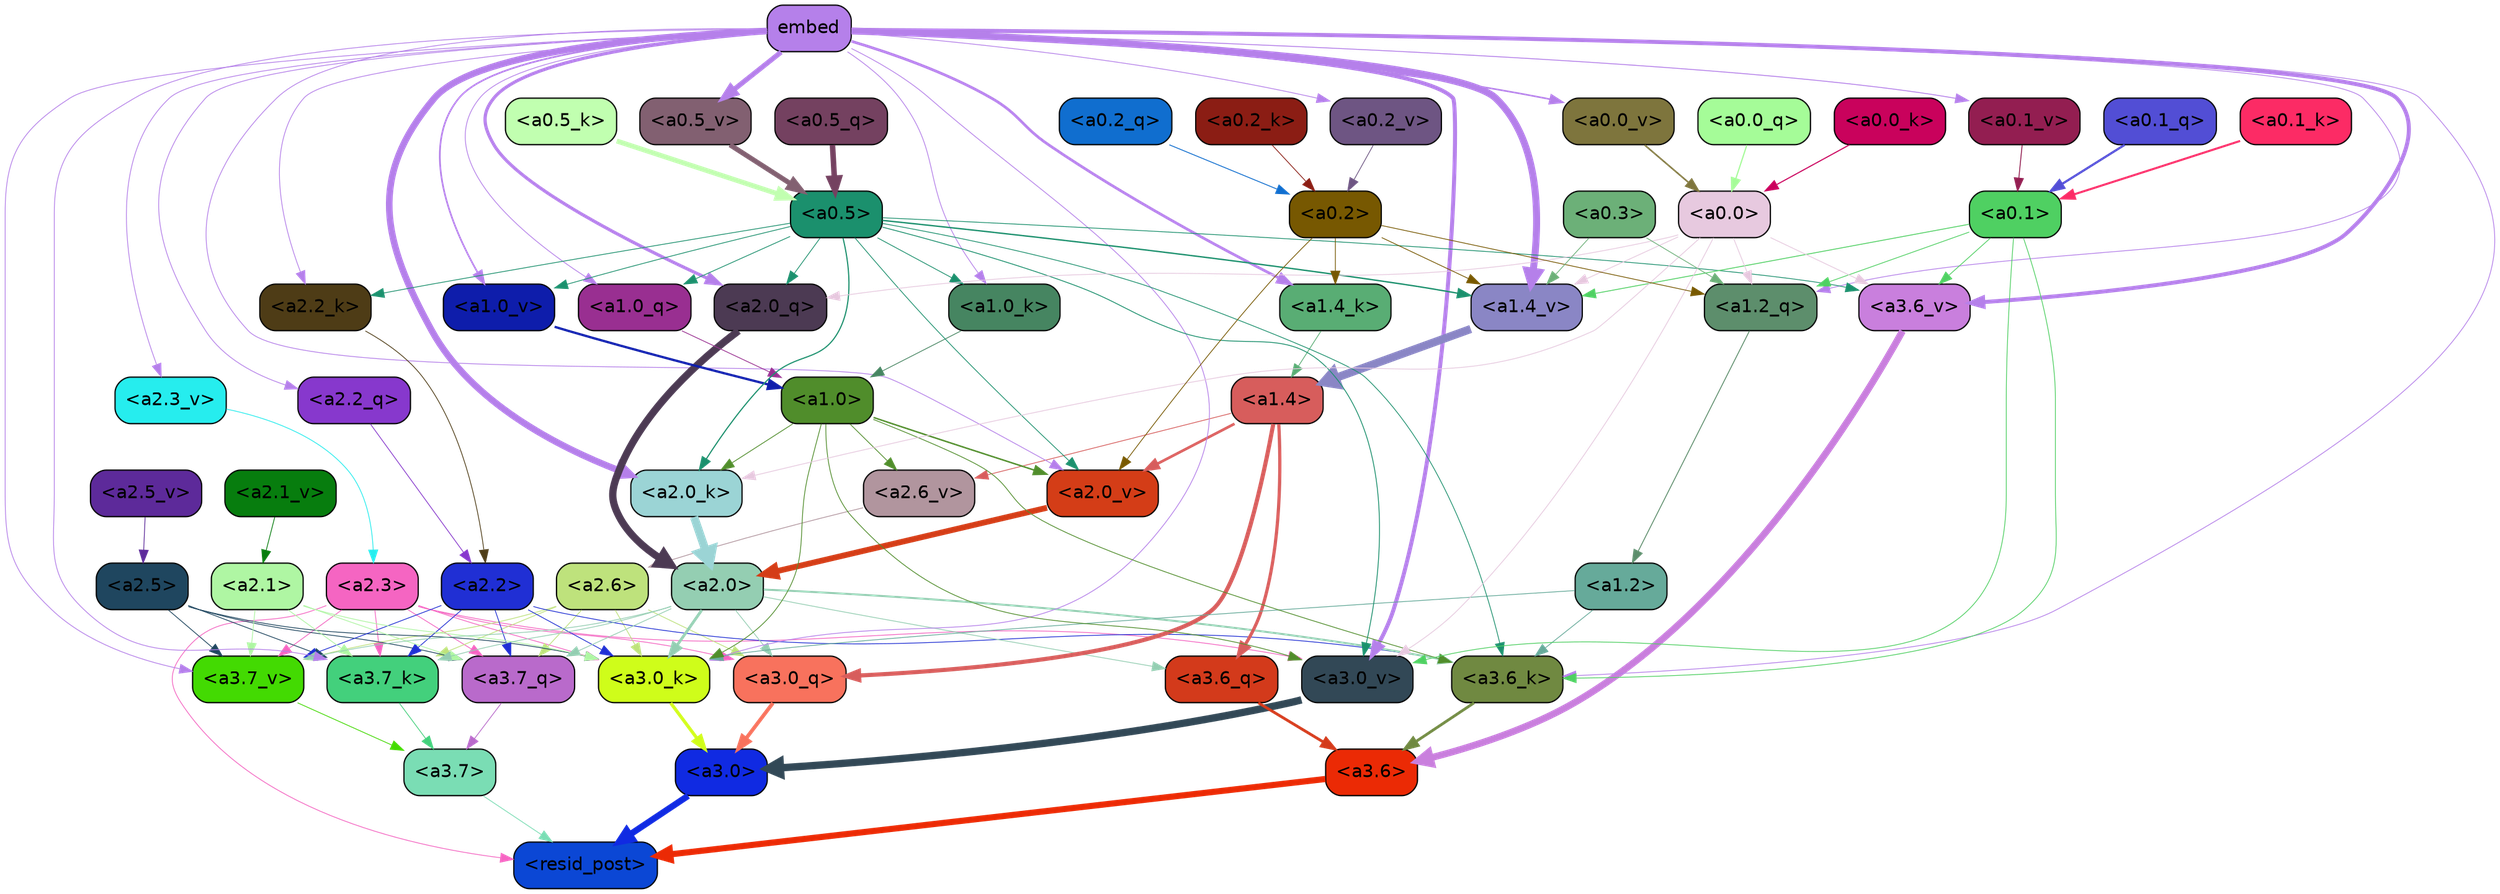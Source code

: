strict digraph "" {
	graph [bgcolor=transparent,
		layout=dot,
		overlap=false,
		splines=true
	];
	"<a3.7>"	[color=black,
		fillcolor="#7addb4",
		fontname=Helvetica,
		shape=box,
		style="filled, rounded"];
	"<resid_post>"	[color=black,
		fillcolor="#0b47d5",
		fontname=Helvetica,
		shape=box,
		style="filled, rounded"];
	"<a3.7>" -> "<resid_post>"	[color="#7addb4",
		penwidth=0.6];
	"<a3.6>"	[color=black,
		fillcolor="#eb2a05",
		fontname=Helvetica,
		shape=box,
		style="filled, rounded"];
	"<a3.6>" -> "<resid_post>"	[color="#eb2a05",
		penwidth=4.7534414529800415];
	"<a3.0>"	[color=black,
		fillcolor="#102ae2",
		fontname=Helvetica,
		shape=box,
		style="filled, rounded"];
	"<a3.0>" -> "<resid_post>"	[color="#102ae2",
		penwidth=4.898576855659485];
	"<a2.3>"	[color=black,
		fillcolor="#f565c2",
		fontname=Helvetica,
		shape=box,
		style="filled, rounded"];
	"<a2.3>" -> "<resid_post>"	[color="#f565c2",
		penwidth=0.6];
	"<a3.7_q>"	[color=black,
		fillcolor="#b96acb",
		fontname=Helvetica,
		shape=box,
		style="filled, rounded"];
	"<a2.3>" -> "<a3.7_q>"	[color="#f565c2",
		penwidth=0.6];
	"<a3.0_q>"	[color=black,
		fillcolor="#f8725d",
		fontname=Helvetica,
		shape=box,
		style="filled, rounded"];
	"<a2.3>" -> "<a3.0_q>"	[color="#f565c2",
		penwidth=0.6];
	"<a3.7_k>"	[color=black,
		fillcolor="#43d07c",
		fontname=Helvetica,
		shape=box,
		style="filled, rounded"];
	"<a2.3>" -> "<a3.7_k>"	[color="#f565c2",
		penwidth=0.6];
	"<a3.0_k>"	[color=black,
		fillcolor="#cffd1a",
		fontname=Helvetica,
		shape=box,
		style="filled, rounded"];
	"<a2.3>" -> "<a3.0_k>"	[color="#f565c2",
		penwidth=0.6];
	"<a3.7_v>"	[color=black,
		fillcolor="#43da02",
		fontname=Helvetica,
		shape=box,
		style="filled, rounded"];
	"<a2.3>" -> "<a3.7_v>"	[color="#f565c2",
		penwidth=0.6];
	"<a3.0_v>"	[color=black,
		fillcolor="#324856",
		fontname=Helvetica,
		shape=box,
		style="filled, rounded"];
	"<a2.3>" -> "<a3.0_v>"	[color="#f565c2",
		penwidth=0.6];
	"<a3.7_q>" -> "<a3.7>"	[color="#b96acb",
		penwidth=0.6];
	"<a3.6_q>"	[color=black,
		fillcolor="#d33a1b",
		fontname=Helvetica,
		shape=box,
		style="filled, rounded"];
	"<a3.6_q>" -> "<a3.6>"	[color="#d33a1b",
		penwidth=2.160832464694977];
	"<a3.0_q>" -> "<a3.0>"	[color="#f8725d",
		penwidth=2.870753765106201];
	"<a3.7_k>" -> "<a3.7>"	[color="#43d07c",
		penwidth=0.6];
	"<a3.6_k>"	[color=black,
		fillcolor="#708941",
		fontname=Helvetica,
		shape=box,
		style="filled, rounded"];
	"<a3.6_k>" -> "<a3.6>"	[color="#708941",
		penwidth=2.13908451795578];
	"<a3.0_k>" -> "<a3.0>"	[color="#cffd1a",
		penwidth=2.520303964614868];
	"<a3.7_v>" -> "<a3.7>"	[color="#43da02",
		penwidth=0.6];
	"<a3.6_v>"	[color=black,
		fillcolor="#c97fdd",
		fontname=Helvetica,
		shape=box,
		style="filled, rounded"];
	"<a3.6_v>" -> "<a3.6>"	[color="#c97fdd",
		penwidth=5.297133803367615];
	"<a3.0_v>" -> "<a3.0>"	[color="#324856",
		penwidth=5.680712580680847];
	"<a2.6>"	[color=black,
		fillcolor="#bee27c",
		fontname=Helvetica,
		shape=box,
		style="filled, rounded"];
	"<a2.6>" -> "<a3.7_q>"	[color="#bee27c",
		penwidth=0.6];
	"<a2.6>" -> "<a3.0_q>"	[color="#bee27c",
		penwidth=0.6];
	"<a2.6>" -> "<a3.7_k>"	[color="#bee27c",
		penwidth=0.6];
	"<a2.6>" -> "<a3.0_k>"	[color="#bee27c",
		penwidth=0.6];
	"<a2.6>" -> "<a3.7_v>"	[color="#bee27c",
		penwidth=0.6];
	"<a2.5>"	[color=black,
		fillcolor="#1f465f",
		fontname=Helvetica,
		shape=box,
		style="filled, rounded"];
	"<a2.5>" -> "<a3.7_q>"	[color="#1f465f",
		penwidth=0.6];
	"<a2.5>" -> "<a3.7_k>"	[color="#1f465f",
		penwidth=0.6];
	"<a2.5>" -> "<a3.0_k>"	[color="#1f465f",
		penwidth=0.6];
	"<a2.5>" -> "<a3.7_v>"	[color="#1f465f",
		penwidth=0.6];
	"<a2.2>"	[color=black,
		fillcolor="#202fd4",
		fontname=Helvetica,
		shape=box,
		style="filled, rounded"];
	"<a2.2>" -> "<a3.7_q>"	[color="#202fd4",
		penwidth=0.6];
	"<a2.2>" -> "<a3.7_k>"	[color="#202fd4",
		penwidth=0.6];
	"<a2.2>" -> "<a3.6_k>"	[color="#202fd4",
		penwidth=0.6];
	"<a2.2>" -> "<a3.0_k>"	[color="#202fd4",
		penwidth=0.6];
	"<a2.2>" -> "<a3.7_v>"	[color="#202fd4",
		penwidth=0.6];
	"<a2.1>"	[color=black,
		fillcolor="#aff6a3",
		fontname=Helvetica,
		shape=box,
		style="filled, rounded"];
	"<a2.1>" -> "<a3.7_q>"	[color="#aff6a3",
		penwidth=0.6];
	"<a2.1>" -> "<a3.7_k>"	[color="#aff6a3",
		penwidth=0.6];
	"<a2.1>" -> "<a3.0_k>"	[color="#aff6a3",
		penwidth=0.6];
	"<a2.1>" -> "<a3.7_v>"	[color="#aff6a3",
		penwidth=0.6];
	"<a2.0>"	[color=black,
		fillcolor="#94ceb2",
		fontname=Helvetica,
		shape=box,
		style="filled, rounded"];
	"<a2.0>" -> "<a3.7_q>"	[color="#94ceb2",
		penwidth=0.6];
	"<a2.0>" -> "<a3.6_q>"	[color="#94ceb2",
		penwidth=0.6];
	"<a2.0>" -> "<a3.0_q>"	[color="#94ceb2",
		penwidth=0.6];
	"<a2.0>" -> "<a3.7_k>"	[color="#94ceb2",
		penwidth=0.6];
	"<a2.0>" -> "<a3.6_k>"	[color="#94ceb2",
		penwidth=1.4855384826660156];
	"<a2.0>" -> "<a3.0_k>"	[color="#94ceb2",
		penwidth=2.142689883708954];
	"<a2.0>" -> "<a3.7_v>"	[color="#94ceb2",
		penwidth=0.6];
	"<a1.4>"	[color=black,
		fillcolor="#d75d5c",
		fontname=Helvetica,
		shape=box,
		style="filled, rounded"];
	"<a1.4>" -> "<a3.6_q>"	[color="#d75d5c",
		penwidth=2.4767253398895264];
	"<a1.4>" -> "<a3.0_q>"	[color="#d75d5c",
		penwidth=3.192750334739685];
	"<a2.6_v>"	[color=black,
		fillcolor="#b1959e",
		fontname=Helvetica,
		shape=box,
		style="filled, rounded"];
	"<a1.4>" -> "<a2.6_v>"	[color="#d75d5c",
		penwidth=0.6];
	"<a2.0_v>"	[color=black,
		fillcolor="#d43d17",
		fontname=Helvetica,
		shape=box,
		style="filled, rounded"];
	"<a1.4>" -> "<a2.0_v>"	[color="#d75d5c",
		penwidth=2.0349366441369057];
	embed	[color=black,
		fillcolor="#b580ea",
		fontname=Helvetica,
		shape=box,
		style="filled, rounded"];
	embed -> "<a3.7_k>"	[color="#b580ea",
		penwidth=0.6];
	embed -> "<a3.6_k>"	[color="#b580ea",
		penwidth=0.6];
	embed -> "<a3.0_k>"	[color="#b580ea",
		penwidth=0.6015868484973907];
	embed -> "<a3.7_v>"	[color="#b580ea",
		penwidth=0.6];
	embed -> "<a3.6_v>"	[color="#b580ea",
		penwidth=3.067279100418091];
	embed -> "<a3.0_v>"	[color="#b580ea",
		penwidth=3.0891895294189453];
	"<a2.2_q>"	[color=black,
		fillcolor="#8738cd",
		fontname=Helvetica,
		shape=box,
		style="filled, rounded"];
	embed -> "<a2.2_q>"	[color="#b580ea",
		penwidth=0.6];
	"<a2.0_q>"	[color=black,
		fillcolor="#4c3a53",
		fontname=Helvetica,
		shape=box,
		style="filled, rounded"];
	embed -> "<a2.0_q>"	[color="#b580ea",
		penwidth=2.482962191104889];
	"<a2.2_k>"	[color=black,
		fillcolor="#4e3c16",
		fontname=Helvetica,
		shape=box,
		style="filled, rounded"];
	embed -> "<a2.2_k>"	[color="#b580ea",
		penwidth=0.6];
	"<a2.0_k>"	[color=black,
		fillcolor="#9bd4d5",
		fontname=Helvetica,
		shape=box,
		style="filled, rounded"];
	embed -> "<a2.0_k>"	[color="#b580ea",
		penwidth=5.09069561958313];
	"<a2.3_v>"	[color=black,
		fillcolor="#26edee",
		fontname=Helvetica,
		shape=box,
		style="filled, rounded"];
	embed -> "<a2.3_v>"	[color="#b580ea",
		penwidth=0.6];
	embed -> "<a2.0_v>"	[color="#b580ea",
		penwidth=0.6];
	"<a1.2_q>"	[color=black,
		fillcolor="#5d8e6c",
		fontname=Helvetica,
		shape=box,
		style="filled, rounded"];
	embed -> "<a1.2_q>"	[color="#b580ea",
		penwidth=0.6];
	"<a1.0_q>"	[color=black,
		fillcolor="#992f91",
		fontname=Helvetica,
		shape=box,
		style="filled, rounded"];
	embed -> "<a1.0_q>"	[color="#b580ea",
		penwidth=0.6];
	"<a1.4_k>"	[color=black,
		fillcolor="#59ad74",
		fontname=Helvetica,
		shape=box,
		style="filled, rounded"];
	embed -> "<a1.4_k>"	[color="#b580ea",
		penwidth=2.0865602493286133];
	"<a1.0_k>"	[color=black,
		fillcolor="#468561",
		fontname=Helvetica,
		shape=box,
		style="filled, rounded"];
	embed -> "<a1.0_k>"	[color="#b580ea",
		penwidth=0.6];
	"<a1.4_v>"	[color=black,
		fillcolor="#8a86c5",
		fontname=Helvetica,
		shape=box,
		style="filled, rounded"];
	embed -> "<a1.4_v>"	[color="#b580ea",
		penwidth=5.391523122787476];
	"<a1.0_v>"	[color=black,
		fillcolor="#0e1dab",
		fontname=Helvetica,
		shape=box,
		style="filled, rounded"];
	embed -> "<a1.0_v>"	[color="#b580ea",
		penwidth=1.2820317149162292];
	"<a0.5_v>"	[color=black,
		fillcolor="#826071",
		fontname=Helvetica,
		shape=box,
		style="filled, rounded"];
	embed -> "<a0.5_v>"	[color="#b580ea",
		penwidth=3.845047429203987];
	"<a0.2_v>"	[color=black,
		fillcolor="#6e5583",
		fontname=Helvetica,
		shape=box,
		style="filled, rounded"];
	embed -> "<a0.2_v>"	[color="#b580ea",
		penwidth=0.6];
	"<a0.1_v>"	[color=black,
		fillcolor="#931e51",
		fontname=Helvetica,
		shape=box,
		style="filled, rounded"];
	embed -> "<a0.1_v>"	[color="#b580ea",
		penwidth=0.6841893196105957];
	"<a0.0_v>"	[color=black,
		fillcolor="#7e753d",
		fontname=Helvetica,
		shape=box,
		style="filled, rounded"];
	embed -> "<a0.0_v>"	[color="#b580ea",
		penwidth=1.2129571437835693];
	"<a1.2>"	[color=black,
		fillcolor="#66aa9a",
		fontname=Helvetica,
		shape=box,
		style="filled, rounded"];
	"<a1.2>" -> "<a3.6_k>"	[color="#66aa9a",
		penwidth=0.6];
	"<a1.2>" -> "<a3.0_k>"	[color="#66aa9a",
		penwidth=0.6];
	"<a1.0>"	[color=black,
		fillcolor="#508d2b",
		fontname=Helvetica,
		shape=box,
		style="filled, rounded"];
	"<a1.0>" -> "<a3.6_k>"	[color="#508d2b",
		penwidth=0.6];
	"<a1.0>" -> "<a3.0_k>"	[color="#508d2b",
		penwidth=0.6];
	"<a1.0>" -> "<a3.0_v>"	[color="#508d2b",
		penwidth=0.6];
	"<a1.0>" -> "<a2.0_k>"	[color="#508d2b",
		penwidth=0.6];
	"<a1.0>" -> "<a2.6_v>"	[color="#508d2b",
		penwidth=0.6];
	"<a1.0>" -> "<a2.0_v>"	[color="#508d2b",
		penwidth=1.1342760920524597];
	"<a0.5>"	[color=black,
		fillcolor="#1b906d",
		fontname=Helvetica,
		shape=box,
		style="filled, rounded"];
	"<a0.5>" -> "<a3.6_k>"	[color="#1b906d",
		penwidth=0.6];
	"<a0.5>" -> "<a3.6_v>"	[color="#1b906d",
		penwidth=0.6];
	"<a0.5>" -> "<a3.0_v>"	[color="#1b906d",
		penwidth=0.6549575447570533];
	"<a0.5>" -> "<a2.0_q>"	[color="#1b906d",
		penwidth=0.6];
	"<a0.5>" -> "<a2.2_k>"	[color="#1b906d",
		penwidth=0.6];
	"<a0.5>" -> "<a2.0_k>"	[color="#1b906d",
		penwidth=0.8980485796928406];
	"<a0.5>" -> "<a2.0_v>"	[color="#1b906d",
		penwidth=0.6];
	"<a0.5>" -> "<a1.0_q>"	[color="#1b906d",
		penwidth=0.6];
	"<a0.5>" -> "<a1.0_k>"	[color="#1b906d",
		penwidth=0.6];
	"<a0.5>" -> "<a1.4_v>"	[color="#1b906d",
		penwidth=1.060444712638855];
	"<a0.5>" -> "<a1.0_v>"	[color="#1b906d",
		penwidth=0.6];
	"<a0.1>"	[color=black,
		fillcolor="#4fd062",
		fontname=Helvetica,
		shape=box,
		style="filled, rounded"];
	"<a0.1>" -> "<a3.6_k>"	[color="#4fd062",
		penwidth=0.6];
	"<a0.1>" -> "<a3.6_v>"	[color="#4fd062",
		penwidth=0.6];
	"<a0.1>" -> "<a3.0_v>"	[color="#4fd062",
		penwidth=0.6];
	"<a0.1>" -> "<a1.2_q>"	[color="#4fd062",
		penwidth=0.6];
	"<a0.1>" -> "<a1.4_v>"	[color="#4fd062",
		penwidth=0.6688870191574097];
	"<a0.0>"	[color=black,
		fillcolor="#e7c9df",
		fontname=Helvetica,
		shape=box,
		style="filled, rounded"];
	"<a0.0>" -> "<a3.6_v>"	[color="#e7c9df",
		penwidth=0.6];
	"<a0.0>" -> "<a3.0_v>"	[color="#e7c9df",
		penwidth=0.6];
	"<a0.0>" -> "<a2.0_q>"	[color="#e7c9df",
		penwidth=0.6];
	"<a0.0>" -> "<a2.0_k>"	[color="#e7c9df",
		penwidth=0.6];
	"<a0.0>" -> "<a1.2_q>"	[color="#e7c9df",
		penwidth=0.6];
	"<a0.0>" -> "<a1.4_v>"	[color="#e7c9df",
		penwidth=0.6];
	"<a2.2_q>" -> "<a2.2>"	[color="#8738cd",
		penwidth=0.6];
	"<a2.0_q>" -> "<a2.0>"	[color="#4c3a53",
		penwidth=5.653985500335693];
	"<a2.2_k>" -> "<a2.2>"	[color="#4e3c16",
		penwidth=0.6];
	"<a2.0_k>" -> "<a2.0>"	[color="#9bd4d5",
		penwidth=6.397904872894287];
	"<a2.6_v>" -> "<a2.6>"	[color="#b1959e",
		penwidth=0.6];
	"<a2.5_v>"	[color=black,
		fillcolor="#5d2a9a",
		fontname=Helvetica,
		shape=box,
		style="filled, rounded"];
	"<a2.5_v>" -> "<a2.5>"	[color="#5d2a9a",
		penwidth=0.6];
	"<a2.3_v>" -> "<a2.3>"	[color="#26edee",
		penwidth=0.6];
	"<a2.1_v>"	[color=black,
		fillcolor="#077d0e",
		fontname=Helvetica,
		shape=box,
		style="filled, rounded"];
	"<a2.1_v>" -> "<a2.1>"	[color="#077d0e",
		penwidth=0.6];
	"<a2.0_v>" -> "<a2.0>"	[color="#d43d17",
		penwidth=4.48047137260437];
	"<a0.2>"	[color=black,
		fillcolor="#775801",
		fontname=Helvetica,
		shape=box,
		style="filled, rounded"];
	"<a0.2>" -> "<a2.0_v>"	[color="#775801",
		penwidth=0.6];
	"<a0.2>" -> "<a1.2_q>"	[color="#775801",
		penwidth=0.6];
	"<a0.2>" -> "<a1.4_k>"	[color="#775801",
		penwidth=0.6];
	"<a0.2>" -> "<a1.4_v>"	[color="#775801",
		penwidth=0.6];
	"<a1.2_q>" -> "<a1.2>"	[color="#5d8e6c",
		penwidth=0.702675461769104];
	"<a1.0_q>" -> "<a1.0>"	[color="#992f91",
		penwidth=0.6];
	"<a1.4_k>" -> "<a1.4>"	[color="#59ad74",
		penwidth=0.6];
	"<a1.0_k>" -> "<a1.0>"	[color="#468561",
		penwidth=0.6];
	"<a1.4_v>" -> "<a1.4>"	[color="#8a86c5",
		penwidth=6.273579955101013];
	"<a1.0_v>" -> "<a1.0>"	[color="#0e1dab",
		penwidth=1.7821020036935806];
	"<a0.3>"	[color=black,
		fillcolor="#6cb078",
		fontname=Helvetica,
		shape=box,
		style="filled, rounded"];
	"<a0.3>" -> "<a1.2_q>"	[color="#6cb078",
		penwidth=0.6];
	"<a0.3>" -> "<a1.4_v>"	[color="#6cb078",
		penwidth=0.6];
	"<a0.5_q>"	[color=black,
		fillcolor="#744160",
		fontname=Helvetica,
		shape=box,
		style="filled, rounded"];
	"<a0.5_q>" -> "<a0.5>"	[color="#744160",
		penwidth=4.261124700307846];
	"<a0.2_q>"	[color=black,
		fillcolor="#106ecf",
		fontname=Helvetica,
		shape=box,
		style="filled, rounded"];
	"<a0.2_q>" -> "<a0.2>"	[color="#106ecf",
		penwidth=0.68086838722229];
	"<a0.1_q>"	[color=black,
		fillcolor="#524ed5",
		fontname=Helvetica,
		shape=box,
		style="filled, rounded"];
	"<a0.1_q>" -> "<a0.1>"	[color="#524ed5",
		penwidth=1.6957619190216064];
	"<a0.0_q>"	[color=black,
		fillcolor="#a5fc98",
		fontname=Helvetica,
		shape=box,
		style="filled, rounded"];
	"<a0.0_q>" -> "<a0.0>"	[color="#a5fc98",
		penwidth=0.9356684684753418];
	"<a0.5_k>"	[color=black,
		fillcolor="#c1ffb0",
		fontname=Helvetica,
		shape=box,
		style="filled, rounded"];
	"<a0.5_k>" -> "<a0.5>"	[color="#c1ffb0",
		penwidth=3.774221658706665];
	"<a0.2_k>"	[color=black,
		fillcolor="#8b1d14",
		fontname=Helvetica,
		shape=box,
		style="filled, rounded"];
	"<a0.2_k>" -> "<a0.2>"	[color="#8b1d14",
		penwidth=0.6];
	"<a0.1_k>"	[color=black,
		fillcolor="#fc2b65",
		fontname=Helvetica,
		shape=box,
		style="filled, rounded"];
	"<a0.1_k>" -> "<a0.1>"	[color="#fc2b65",
		penwidth=1.5772395133972168];
	"<a0.0_k>"	[color=black,
		fillcolor="#c9025c",
		fontname=Helvetica,
		shape=box,
		style="filled, rounded"];
	"<a0.0_k>" -> "<a0.0>"	[color="#c9025c",
		penwidth=0.8415243625640869];
	"<a0.5_v>" -> "<a0.5>"	[color="#826071",
		penwidth=3.851448491215706];
	"<a0.2_v>" -> "<a0.2>"	[color="#6e5583",
		penwidth=0.6];
	"<a0.1_v>" -> "<a0.1>"	[color="#931e51",
		penwidth=0.7046854496002197];
	"<a0.0_v>" -> "<a0.0>"	[color="#7e753d",
		penwidth=1.2174623012542725];
}
